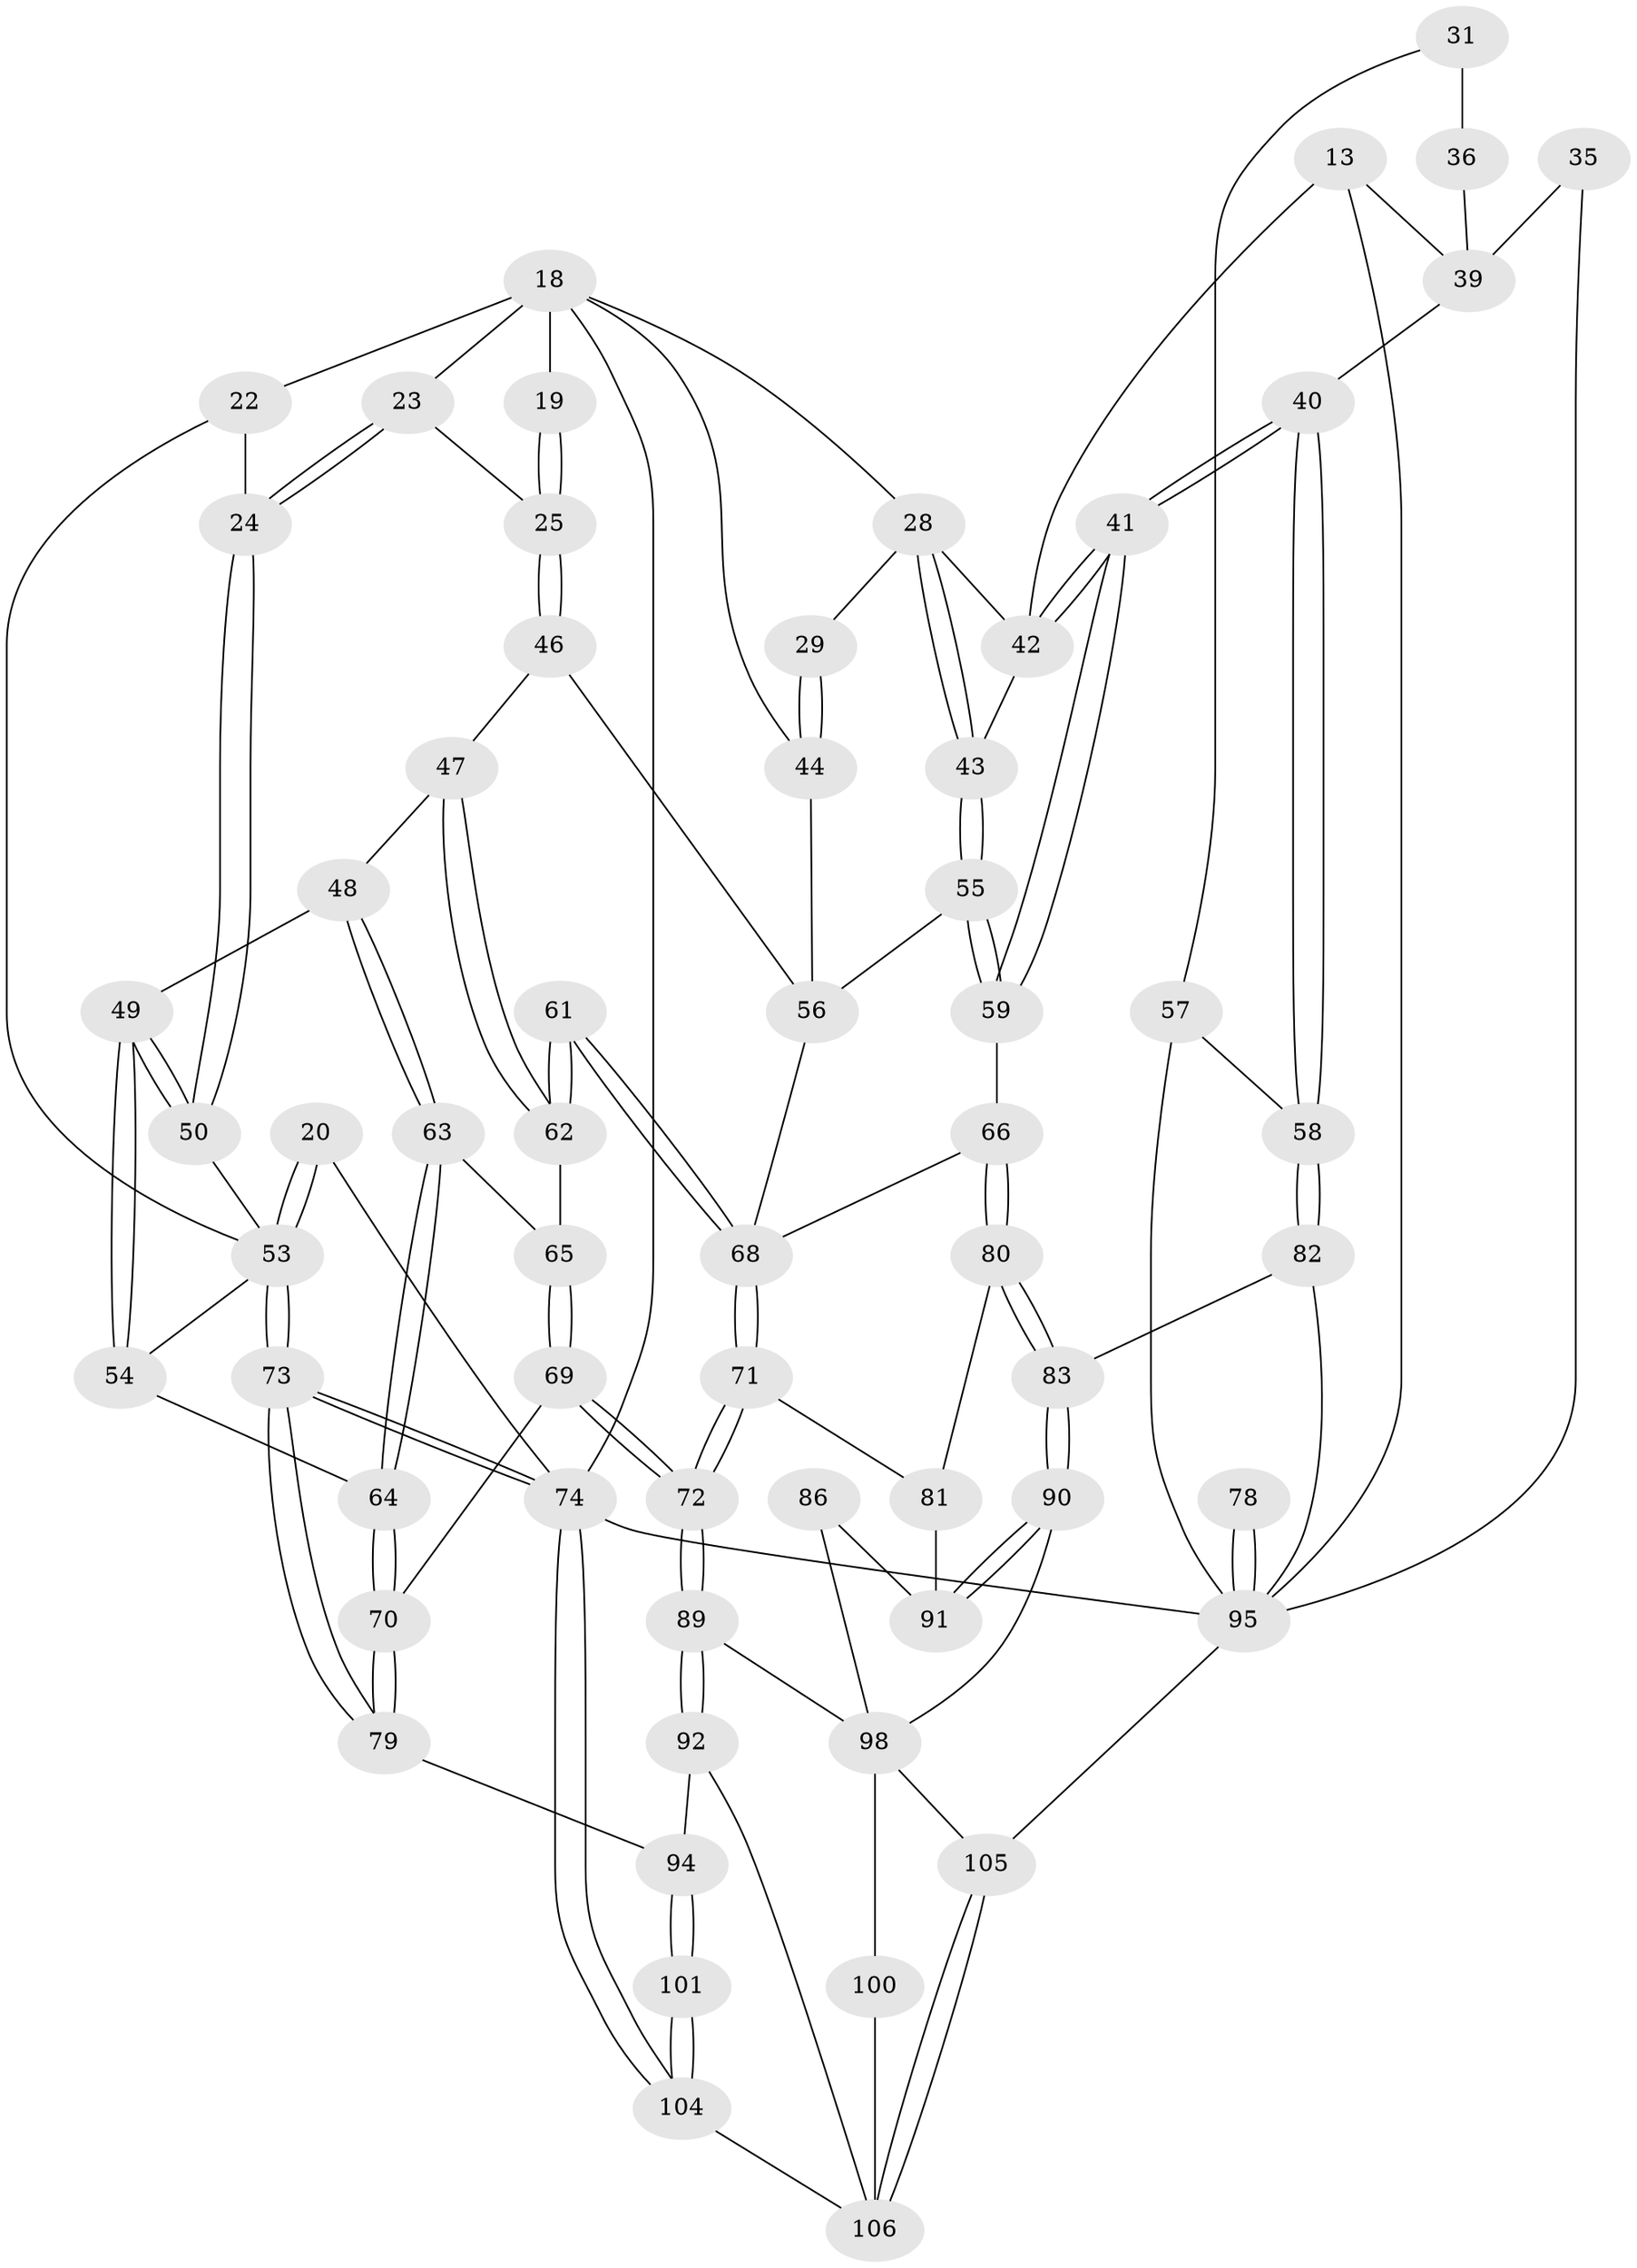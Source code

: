 // original degree distribution, {3: 0.04716981132075472, 5: 0.5, 4: 0.20754716981132076, 6: 0.24528301886792453}
// Generated by graph-tools (version 1.1) at 2025/04/03/04/25 22:04:31]
// undirected, 63 vertices, 139 edges
graph export_dot {
graph [start="1"]
  node [color=gray90,style=filled];
  13 [pos="+0.608337556368679+0.14472714062158",super="+10"];
  18 [pos="+0.28831400009564956+0.26710373837264445",super="+17+8"];
  19 [pos="+0.24041492783502388+0.2755172805367892",super="+6"];
  20 [pos="+0+0.126133594131315"];
  22 [pos="+0.04608181386744295+0.19479818290629464"];
  23 [pos="+0.18584044885439294+0.29979263247207366"];
  24 [pos="+0.15296341034529803+0.3092602980727045"];
  25 [pos="+0.2148702695273456+0.293662096586104"];
  28 [pos="+0.4548231024501047+0.3553399863322036",super="+16"];
  29 [pos="+0.44420128255033847+0.3600305856112268"];
  31 [pos="+0.8557218613769842+0.34792338373934634",super="+30"];
  35 [pos="+0.8189928502895755+0.19339176636592126"];
  36 [pos="+0.7632465641284485+0.37328338610925316"];
  39 [pos="+0.6827204711119678+0.16028665901373595",super="+38"];
  40 [pos="+0.7061428204992185+0.5158725540888582"];
  41 [pos="+0.693945253022653+0.5126055428857222"];
  42 [pos="+0.5635662448184923+0.3993938589055581",super="+14"];
  43 [pos="+0.5536488434379847+0.4009347157698384"];
  44 [pos="+0.3686846005019783+0.4115726948462123",super="+27"];
  46 [pos="+0.22898587723646965+0.42904439254616433"];
  47 [pos="+0.17626381054927873+0.46524180756289546"];
  48 [pos="+0.15877046051814483+0.4641202442307632"];
  49 [pos="+0.13616946331031457+0.35217305056813397"];
  50 [pos="+0.13581197040707743+0.32857232042605455"];
  53 [pos="+0+0.5111177629558676",super="+52+21"];
  54 [pos="+0.011167400046703687+0.5018942257807305"];
  55 [pos="+0.45069581115172713+0.48272392236658074"];
  56 [pos="+0.3651469725089412+0.4511169273062951",super="+45"];
  57 [pos="+0.7614997761936299+0.5541332768023348",super="+32"];
  58 [pos="+0.7310698013934043+0.5450024847868383"];
  59 [pos="+0.5062413718852712+0.5549263409794052"];
  61 [pos="+0.2973363310897561+0.583635678101699"];
  62 [pos="+0.23544202544461146+0.5435815297171922"];
  63 [pos="+0.09154767193683508+0.49817765427243815"];
  64 [pos="+0.02629707277689472+0.5045643790863676"];
  65 [pos="+0.15446675731077653+0.5694569113367394"];
  66 [pos="+0.4926861378147828+0.5863072177969079"];
  68 [pos="+0.2992738314381148+0.6306077733578604",super="+67+60"];
  69 [pos="+0.16474824489786236+0.68945247921318"];
  70 [pos="+0.1539405615942489+0.6903617955654966"];
  71 [pos="+0.2979816048706409+0.649843660470734"];
  72 [pos="+0.2214117259566413+0.7013903288671826"];
  73 [pos="+0+0.8062879742721591"];
  74 [pos="+0+1",super="+12"];
  78 [pos="+1+1"];
  79 [pos="+0+0.8000511524330215"];
  80 [pos="+0.48152420916738+0.6610605634450892"];
  81 [pos="+0.35525002795582056+0.6801165415535213"];
  82 [pos="+0.6475917324936281+0.6693046404533535"];
  83 [pos="+0.526703227850015+0.7059872486689872"];
  86 [pos="+0.366442421401187+0.8205396383597711"];
  89 [pos="+0.2395211451888795+0.8641468982384731"];
  90 [pos="+0.5161046229007287+0.8090468785805605"];
  91 [pos="+0.4621612555859764+0.800597556356577",super="+85"];
  92 [pos="+0.23419286484613847+0.868411855687526"];
  94 [pos="+0.1234786971298964+0.8846355686132099",super="+93"];
  95 [pos="+0.6753846662429623+0.8667389462257834",super="+84+76+77"];
  98 [pos="+0.5106864286422869+0.9410508867878112",super="+87+97+88"];
  100 [pos="+0.3283121541379593+0.9409512589782123",super="+99"];
  101 [pos="+0.1078926535178464+1"];
  104 [pos="+0.09071021800534135+1"];
  105 [pos="+0.5930638984571303+1",super="+96"];
  106 [pos="+0.49219426284732715+1",super="+103"];
  13 -- 95;
  13 -- 39 [weight=2];
  13 -- 42;
  18 -- 19 [weight=3];
  18 -- 44;
  18 -- 74;
  18 -- 22;
  18 -- 23;
  18 -- 28;
  19 -- 25;
  19 -- 25;
  20 -- 53 [weight=2];
  20 -- 53;
  20 -- 74;
  22 -- 24;
  22 -- 53;
  23 -- 24;
  23 -- 24;
  23 -- 25;
  24 -- 50;
  24 -- 50;
  25 -- 46;
  25 -- 46;
  28 -- 29;
  28 -- 43;
  28 -- 43;
  28 -- 42;
  29 -- 44 [weight=2];
  29 -- 44;
  31 -- 36 [weight=2];
  31 -- 57;
  35 -- 39;
  35 -- 95;
  36 -- 39;
  39 -- 40;
  40 -- 41;
  40 -- 41;
  40 -- 58;
  40 -- 58;
  41 -- 42;
  41 -- 42;
  41 -- 59;
  41 -- 59;
  42 -- 43;
  43 -- 55;
  43 -- 55;
  44 -- 56;
  46 -- 47;
  46 -- 56;
  47 -- 48;
  47 -- 62;
  47 -- 62;
  48 -- 49;
  48 -- 63;
  48 -- 63;
  49 -- 50;
  49 -- 50;
  49 -- 54;
  49 -- 54;
  50 -- 53;
  53 -- 73;
  53 -- 73;
  53 -- 54;
  54 -- 64;
  55 -- 56;
  55 -- 59;
  55 -- 59;
  56 -- 68;
  57 -- 58;
  57 -- 95 [weight=2];
  58 -- 82;
  58 -- 82;
  59 -- 66;
  61 -- 62;
  61 -- 62;
  61 -- 68 [weight=2];
  61 -- 68;
  62 -- 65;
  63 -- 64;
  63 -- 64;
  63 -- 65;
  64 -- 70;
  64 -- 70;
  65 -- 69;
  65 -- 69;
  66 -- 80;
  66 -- 80;
  66 -- 68;
  68 -- 71;
  68 -- 71;
  69 -- 70;
  69 -- 72;
  69 -- 72;
  70 -- 79;
  70 -- 79;
  71 -- 72;
  71 -- 72;
  71 -- 81;
  72 -- 89;
  72 -- 89;
  73 -- 74;
  73 -- 74;
  73 -- 79;
  73 -- 79;
  74 -- 104;
  74 -- 104;
  74 -- 95 [weight=2];
  78 -- 95 [weight=3];
  78 -- 95;
  79 -- 94;
  80 -- 81;
  80 -- 83;
  80 -- 83;
  81 -- 91;
  82 -- 83;
  82 -- 95;
  83 -- 90;
  83 -- 90;
  86 -- 91 [weight=2];
  86 -- 98;
  89 -- 92;
  89 -- 92;
  89 -- 98;
  90 -- 91;
  90 -- 91;
  90 -- 98;
  92 -- 94;
  92 -- 106;
  94 -- 101 [weight=2];
  94 -- 101;
  95 -- 105 [weight=2];
  98 -- 105;
  98 -- 100 [weight=2];
  100 -- 106 [weight=2];
  101 -- 104;
  101 -- 104;
  104 -- 106;
  105 -- 106;
  105 -- 106;
}
